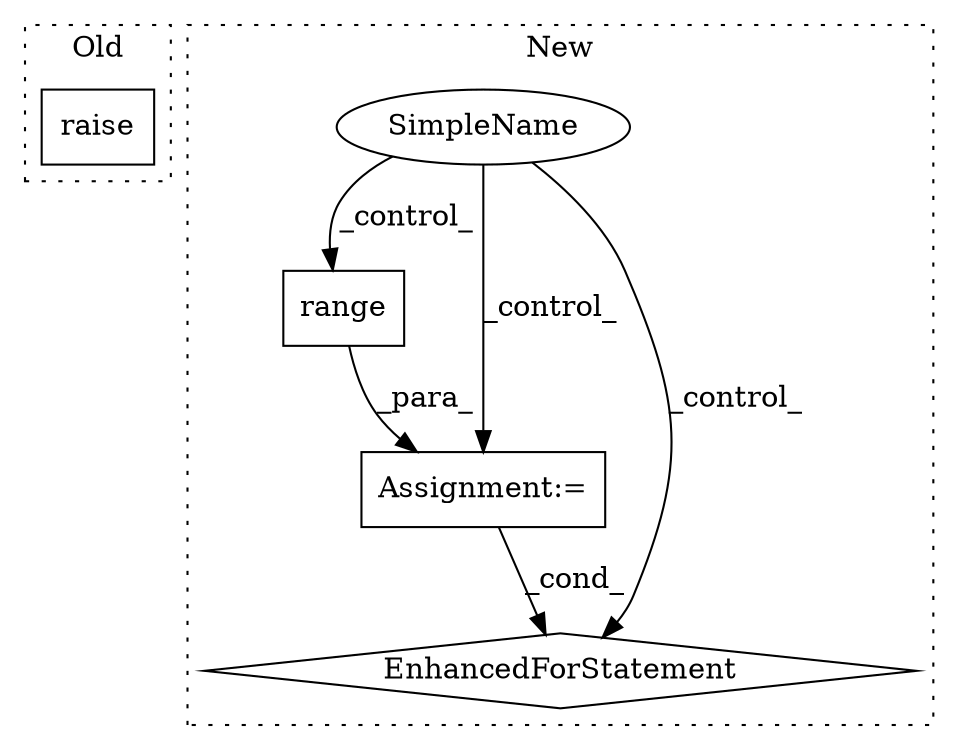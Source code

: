 digraph G {
subgraph cluster0 {
1 [label="raise" a="32" s="1774" l="7" shape="box"];
label = "Old";
style="dotted";
}
subgraph cluster1 {
2 [label="range" a="32" s="2367,2388" l="6,1" shape="box"];
3 [label="Assignment:=" a="7" s="2302,2389" l="57,2" shape="box"];
4 [label="SimpleName" a="42" s="2268" l="1" shape="ellipse"];
5 [label="EnhancedForStatement" a="70" s="2302,2389" l="57,2" shape="diamond"];
label = "New";
style="dotted";
}
2 -> 3 [label="_para_"];
3 -> 5 [label="_cond_"];
4 -> 3 [label="_control_"];
4 -> 5 [label="_control_"];
4 -> 2 [label="_control_"];
}
